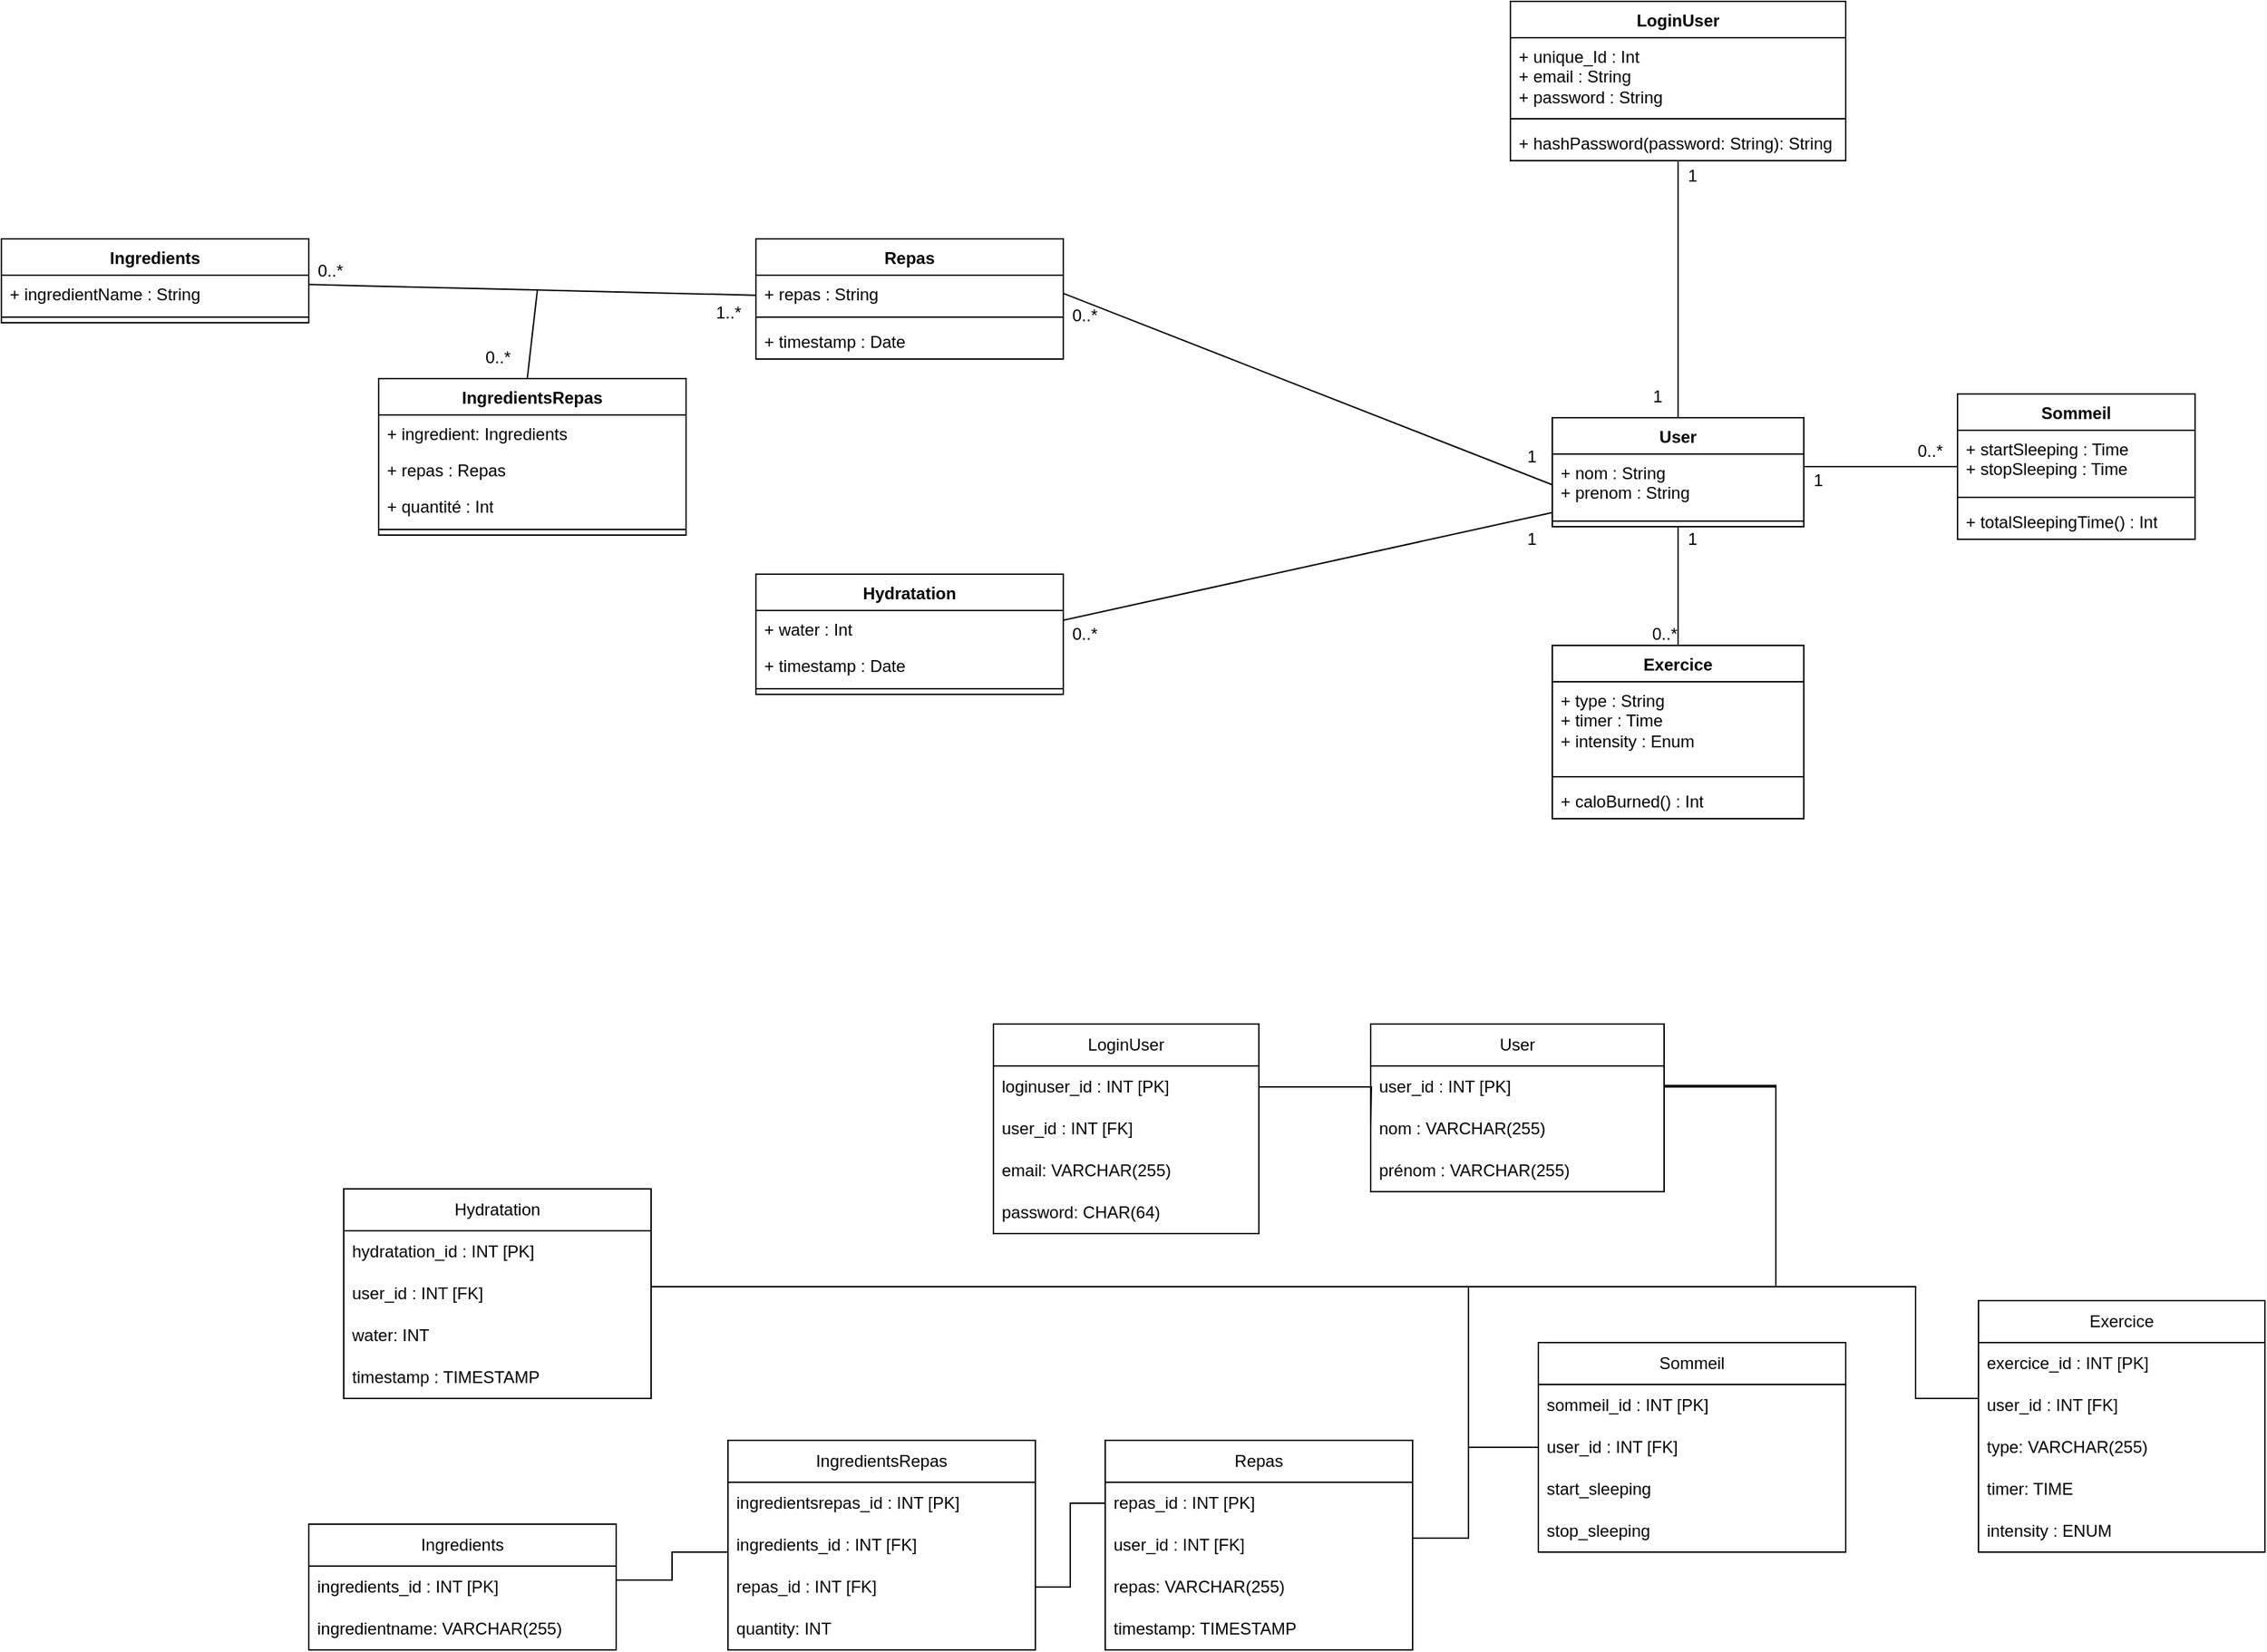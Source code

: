 <mxfile version="24.3.1" type="github">
  <diagram name="Page-1" id="m-NrNaXzWtHRc3pcfnOm">
    <mxGraphModel dx="2590" dy="653" grid="1" gridSize="10" guides="1" tooltips="1" connect="1" arrows="1" fold="1" page="1" pageScale="1" pageWidth="1169" pageHeight="1654" math="0" shadow="0">
      <root>
        <mxCell id="0" />
        <mxCell id="1" parent="0" />
        <mxCell id="p1mtIn3bXi-Ina5bghBo-45" value="Sommeil&lt;div&gt;&lt;br&gt;&lt;/div&gt;" style="swimlane;fontStyle=1;align=center;verticalAlign=top;childLayout=stackLayout;horizontal=1;startSize=26;horizontalStack=0;resizeParent=1;resizeParentMax=0;resizeLast=0;collapsible=1;marginBottom=0;whiteSpace=wrap;html=1;" parent="1" vertex="1">
          <mxGeometry x="580" y="301" width="170" height="104" as="geometry" />
        </mxCell>
        <mxCell id="p1mtIn3bXi-Ina5bghBo-46" value="+ startSleeping : Time&lt;div&gt;+ stopSleeping : Time&lt;/div&gt;" style="text;strokeColor=none;fillColor=none;align=left;verticalAlign=top;spacingLeft=4;spacingRight=4;overflow=hidden;rotatable=0;points=[[0,0.5],[1,0.5]];portConstraint=eastwest;whiteSpace=wrap;html=1;" parent="p1mtIn3bXi-Ina5bghBo-45" vertex="1">
          <mxGeometry y="26" width="170" height="44" as="geometry" />
        </mxCell>
        <mxCell id="p1mtIn3bXi-Ina5bghBo-47" value="" style="line;strokeWidth=1;fillColor=none;align=left;verticalAlign=middle;spacingTop=-1;spacingLeft=3;spacingRight=3;rotatable=0;labelPosition=right;points=[];portConstraint=eastwest;strokeColor=inherit;" parent="p1mtIn3bXi-Ina5bghBo-45" vertex="1">
          <mxGeometry y="70" width="170" height="8" as="geometry" />
        </mxCell>
        <mxCell id="p1mtIn3bXi-Ina5bghBo-48" value="+ totalSleepingTime() : Int" style="text;strokeColor=none;fillColor=none;align=left;verticalAlign=top;spacingLeft=4;spacingRight=4;overflow=hidden;rotatable=0;points=[[0,0.5],[1,0.5]];portConstraint=eastwest;whiteSpace=wrap;html=1;" parent="p1mtIn3bXi-Ina5bghBo-45" vertex="1">
          <mxGeometry y="78" width="170" height="26" as="geometry" />
        </mxCell>
        <mxCell id="p1mtIn3bXi-Ina5bghBo-61" value="&lt;div&gt;Exercice&lt;/div&gt;" style="swimlane;fontStyle=1;align=center;verticalAlign=top;childLayout=stackLayout;horizontal=1;startSize=26;horizontalStack=0;resizeParent=1;resizeParentMax=0;resizeLast=0;collapsible=1;marginBottom=0;whiteSpace=wrap;html=1;" parent="1" vertex="1">
          <mxGeometry x="290" y="481" width="180" height="124" as="geometry" />
        </mxCell>
        <mxCell id="p1mtIn3bXi-Ina5bghBo-62" value="+ type : String&lt;div&gt;+ timer : Time&lt;/div&gt;&lt;div&gt;+ intensity : Enum&lt;/div&gt;&lt;div&gt;&lt;br&gt;&lt;/div&gt;" style="text;strokeColor=none;fillColor=none;align=left;verticalAlign=top;spacingLeft=4;spacingRight=4;overflow=hidden;rotatable=0;points=[[0,0.5],[1,0.5]];portConstraint=eastwest;whiteSpace=wrap;html=1;" parent="p1mtIn3bXi-Ina5bghBo-61" vertex="1">
          <mxGeometry y="26" width="180" height="64" as="geometry" />
        </mxCell>
        <mxCell id="p1mtIn3bXi-Ina5bghBo-63" value="" style="line;strokeWidth=1;fillColor=none;align=left;verticalAlign=middle;spacingTop=-1;spacingLeft=3;spacingRight=3;rotatable=0;labelPosition=right;points=[];portConstraint=eastwest;strokeColor=inherit;" parent="p1mtIn3bXi-Ina5bghBo-61" vertex="1">
          <mxGeometry y="90" width="180" height="8" as="geometry" />
        </mxCell>
        <mxCell id="p1mtIn3bXi-Ina5bghBo-64" value="+ caloBurned() : Int" style="text;strokeColor=none;fillColor=none;align=left;verticalAlign=top;spacingLeft=4;spacingRight=4;overflow=hidden;rotatable=0;points=[[0,0.5],[1,0.5]];portConstraint=eastwest;whiteSpace=wrap;html=1;" parent="p1mtIn3bXi-Ina5bghBo-61" vertex="1">
          <mxGeometry y="98" width="180" height="26" as="geometry" />
        </mxCell>
        <mxCell id="p1mtIn3bXi-Ina5bghBo-75" value="" style="line;strokeWidth=1;fillColor=none;align=left;verticalAlign=middle;spacingTop=-1;spacingLeft=3;spacingRight=3;rotatable=0;labelPosition=right;points=[];portConstraint=eastwest;strokeColor=inherit;" parent="1" vertex="1">
          <mxGeometry x="470" y="349" width="110" height="8" as="geometry" />
        </mxCell>
        <mxCell id="p1mtIn3bXi-Ina5bghBo-82" value="" style="endArrow=none;html=1;rounded=0;entryX=0.5;entryY=0;entryDx=0;entryDy=0;" parent="1" source="p1mtIn3bXi-Ina5bghBo-85" target="p1mtIn3bXi-Ina5bghBo-61" edge="1">
          <mxGeometry relative="1" as="geometry">
            <mxPoint x="380" y="370" as="sourcePoint" />
            <mxPoint x="460" y="430" as="targetPoint" />
          </mxGeometry>
        </mxCell>
        <mxCell id="p1mtIn3bXi-Ina5bghBo-85" value="User&lt;div&gt;&lt;br&gt;&lt;/div&gt;" style="swimlane;fontStyle=1;align=center;verticalAlign=top;childLayout=stackLayout;horizontal=1;startSize=26;horizontalStack=0;resizeParent=1;resizeParentMax=0;resizeLast=0;collapsible=1;marginBottom=0;whiteSpace=wrap;html=1;" parent="1" vertex="1">
          <mxGeometry x="290" y="318" width="180" height="78" as="geometry" />
        </mxCell>
        <mxCell id="p1mtIn3bXi-Ina5bghBo-86" value="+ nom : String&lt;div&gt;+ prenom : String&lt;/div&gt;" style="text;strokeColor=none;fillColor=none;align=left;verticalAlign=top;spacingLeft=4;spacingRight=4;overflow=hidden;rotatable=0;points=[[0,0.5],[1,0.5]];portConstraint=eastwest;whiteSpace=wrap;html=1;" parent="p1mtIn3bXi-Ina5bghBo-85" vertex="1">
          <mxGeometry y="26" width="180" height="44" as="geometry" />
        </mxCell>
        <mxCell id="p1mtIn3bXi-Ina5bghBo-87" value="" style="line;strokeWidth=1;fillColor=none;align=left;verticalAlign=middle;spacingTop=-1;spacingLeft=3;spacingRight=3;rotatable=0;labelPosition=right;points=[];portConstraint=eastwest;strokeColor=inherit;" parent="p1mtIn3bXi-Ina5bghBo-85" vertex="1">
          <mxGeometry y="70" width="180" height="8" as="geometry" />
        </mxCell>
        <mxCell id="p1mtIn3bXi-Ina5bghBo-92" value="1" style="text;html=1;align=center;verticalAlign=middle;resizable=0;points=[];autosize=1;strokeColor=none;fillColor=none;" parent="1" vertex="1">
          <mxGeometry x="350" y="288" width="30" height="30" as="geometry" />
        </mxCell>
        <mxCell id="p1mtIn3bXi-Ina5bghBo-93" value="1" style="text;html=1;align=center;verticalAlign=middle;resizable=0;points=[];autosize=1;strokeColor=none;fillColor=none;" parent="1" vertex="1">
          <mxGeometry x="465" y="348" width="30" height="30" as="geometry" />
        </mxCell>
        <mxCell id="p1mtIn3bXi-Ina5bghBo-94" value="0..*" style="text;html=1;align=center;verticalAlign=middle;resizable=0;points=[];autosize=1;strokeColor=none;fillColor=none;" parent="1" vertex="1">
          <mxGeometry x="540" y="327" width="40" height="30" as="geometry" />
        </mxCell>
        <mxCell id="p1mtIn3bXi-Ina5bghBo-95" value="0..*" style="text;html=1;align=center;verticalAlign=middle;resizable=0;points=[];autosize=1;strokeColor=none;fillColor=none;" parent="1" vertex="1">
          <mxGeometry x="350" y="458" width="40" height="30" as="geometry" />
        </mxCell>
        <mxCell id="p1mtIn3bXi-Ina5bghBo-96" value="1" style="text;html=1;align=center;verticalAlign=middle;resizable=0;points=[];autosize=1;strokeColor=none;fillColor=none;" parent="1" vertex="1">
          <mxGeometry x="375" y="390" width="30" height="30" as="geometry" />
        </mxCell>
        <mxCell id="p1mtIn3bXi-Ina5bghBo-109" value="0..&lt;span style=&quot;background-color: initial;&quot;&gt;*&lt;/span&gt;" style="text;html=1;align=center;verticalAlign=middle;resizable=0;points=[];autosize=1;strokeColor=none;fillColor=none;" parent="1" vertex="1">
          <mxGeometry x="-65" y="230" width="40" height="30" as="geometry" />
        </mxCell>
        <mxCell id="p1mtIn3bXi-Ina5bghBo-112" value="1" style="text;html=1;align=center;verticalAlign=middle;resizable=0;points=[];autosize=1;strokeColor=none;fillColor=none;" parent="1" vertex="1">
          <mxGeometry x="260" y="331" width="30" height="30" as="geometry" />
        </mxCell>
        <mxCell id="p1mtIn3bXi-Ina5bghBo-113" value="LoginUser" style="swimlane;fontStyle=1;align=center;verticalAlign=top;childLayout=stackLayout;horizontal=1;startSize=26;horizontalStack=0;resizeParent=1;resizeParentMax=0;resizeLast=0;collapsible=1;marginBottom=0;whiteSpace=wrap;html=1;" parent="1" vertex="1">
          <mxGeometry x="260" y="20" width="240" height="114" as="geometry" />
        </mxCell>
        <mxCell id="p1mtIn3bXi-Ina5bghBo-114" value="+ unique_Id : Int&lt;div&gt;+ email : String&lt;/div&gt;&lt;div&gt;+ password : String&lt;/div&gt;&lt;div&gt;&lt;br&gt;&lt;/div&gt;" style="text;strokeColor=none;fillColor=none;align=left;verticalAlign=top;spacingLeft=4;spacingRight=4;overflow=hidden;rotatable=0;points=[[0,0.5],[1,0.5]];portConstraint=eastwest;whiteSpace=wrap;html=1;" parent="p1mtIn3bXi-Ina5bghBo-113" vertex="1">
          <mxGeometry y="26" width="240" height="54" as="geometry" />
        </mxCell>
        <mxCell id="p1mtIn3bXi-Ina5bghBo-115" value="" style="line;strokeWidth=1;fillColor=none;align=left;verticalAlign=middle;spacingTop=-1;spacingLeft=3;spacingRight=3;rotatable=0;labelPosition=right;points=[];portConstraint=eastwest;strokeColor=inherit;" parent="p1mtIn3bXi-Ina5bghBo-113" vertex="1">
          <mxGeometry y="80" width="240" height="8" as="geometry" />
        </mxCell>
        <mxCell id="p1mtIn3bXi-Ina5bghBo-116" value="+ hashPassword(password: String): String" style="text;strokeColor=none;fillColor=none;align=left;verticalAlign=top;spacingLeft=4;spacingRight=4;overflow=hidden;rotatable=0;points=[[0,0.5],[1,0.5]];portConstraint=eastwest;whiteSpace=wrap;html=1;" parent="p1mtIn3bXi-Ina5bghBo-113" vertex="1">
          <mxGeometry y="88" width="240" height="26" as="geometry" />
        </mxCell>
        <mxCell id="_v-xPxfQ4oHdY_as4Fkj-1" value="Repas" style="swimlane;fontStyle=1;align=center;verticalAlign=top;childLayout=stackLayout;horizontal=1;startSize=26;horizontalStack=0;resizeParent=1;resizeParentMax=0;resizeLast=0;collapsible=1;marginBottom=0;whiteSpace=wrap;html=1;" parent="1" vertex="1">
          <mxGeometry x="-280" y="190" width="220" height="86" as="geometry" />
        </mxCell>
        <mxCell id="_v-xPxfQ4oHdY_as4Fkj-2" value="+ repas : String" style="text;strokeColor=none;fillColor=none;align=left;verticalAlign=top;spacingLeft=4;spacingRight=4;overflow=hidden;rotatable=0;points=[[0,0.5],[1,0.5]];portConstraint=eastwest;whiteSpace=wrap;html=1;" parent="_v-xPxfQ4oHdY_as4Fkj-1" vertex="1">
          <mxGeometry y="26" width="220" height="26" as="geometry" />
        </mxCell>
        <mxCell id="_v-xPxfQ4oHdY_as4Fkj-3" value="" style="line;strokeWidth=1;fillColor=none;align=left;verticalAlign=middle;spacingTop=-1;spacingLeft=3;spacingRight=3;rotatable=0;labelPosition=right;points=[];portConstraint=eastwest;strokeColor=inherit;" parent="_v-xPxfQ4oHdY_as4Fkj-1" vertex="1">
          <mxGeometry y="52" width="220" height="8" as="geometry" />
        </mxCell>
        <mxCell id="VEmsgolYJwhpEAyTpgtb-3" value="+ timestamp : Date" style="text;strokeColor=none;fillColor=none;align=left;verticalAlign=top;spacingLeft=4;spacingRight=4;overflow=hidden;rotatable=0;points=[[0,0.5],[1,0.5]];portConstraint=eastwest;whiteSpace=wrap;html=1;" parent="_v-xPxfQ4oHdY_as4Fkj-1" vertex="1">
          <mxGeometry y="60" width="220" height="26" as="geometry" />
        </mxCell>
        <mxCell id="_v-xPxfQ4oHdY_as4Fkj-5" value="Hydratation" style="swimlane;fontStyle=1;align=center;verticalAlign=top;childLayout=stackLayout;horizontal=1;startSize=26;horizontalStack=0;resizeParent=1;resizeParentMax=0;resizeLast=0;collapsible=1;marginBottom=0;whiteSpace=wrap;html=1;" parent="1" vertex="1">
          <mxGeometry x="-280" y="430" width="220" height="86" as="geometry" />
        </mxCell>
        <mxCell id="_v-xPxfQ4oHdY_as4Fkj-6" value="+ water : Int" style="text;strokeColor=none;fillColor=none;align=left;verticalAlign=top;spacingLeft=4;spacingRight=4;overflow=hidden;rotatable=0;points=[[0,0.5],[1,0.5]];portConstraint=eastwest;whiteSpace=wrap;html=1;" parent="_v-xPxfQ4oHdY_as4Fkj-5" vertex="1">
          <mxGeometry y="26" width="220" height="26" as="geometry" />
        </mxCell>
        <mxCell id="VEmsgolYJwhpEAyTpgtb-2" value="+ timestamp : Date" style="text;strokeColor=none;fillColor=none;align=left;verticalAlign=top;spacingLeft=4;spacingRight=4;overflow=hidden;rotatable=0;points=[[0,0.5],[1,0.5]];portConstraint=eastwest;whiteSpace=wrap;html=1;" parent="_v-xPxfQ4oHdY_as4Fkj-5" vertex="1">
          <mxGeometry y="52" width="220" height="26" as="geometry" />
        </mxCell>
        <mxCell id="_v-xPxfQ4oHdY_as4Fkj-7" value="" style="line;strokeWidth=1;fillColor=none;align=left;verticalAlign=middle;spacingTop=-1;spacingLeft=3;spacingRight=3;rotatable=0;labelPosition=right;points=[];portConstraint=eastwest;strokeColor=inherit;" parent="_v-xPxfQ4oHdY_as4Fkj-5" vertex="1">
          <mxGeometry y="78" width="220" height="8" as="geometry" />
        </mxCell>
        <mxCell id="_v-xPxfQ4oHdY_as4Fkj-9" value="" style="endArrow=none;html=1;rounded=0;exitX=1;exitY=0.269;exitDx=0;exitDy=0;exitPerimeter=0;" parent="1" source="_v-xPxfQ4oHdY_as4Fkj-6" target="p1mtIn3bXi-Ina5bghBo-86" edge="1">
          <mxGeometry width="50" height="50" relative="1" as="geometry">
            <mxPoint x="10" y="458" as="sourcePoint" />
            <mxPoint x="100" y="370" as="targetPoint" />
          </mxGeometry>
        </mxCell>
        <mxCell id="_v-xPxfQ4oHdY_as4Fkj-10" value="" style="endArrow=none;html=1;rounded=0;exitX=1;exitY=0.5;exitDx=0;exitDy=0;entryX=0;entryY=0.5;entryDx=0;entryDy=0;" parent="1" source="_v-xPxfQ4oHdY_as4Fkj-2" target="p1mtIn3bXi-Ina5bghBo-86" edge="1">
          <mxGeometry width="50" height="50" relative="1" as="geometry">
            <mxPoint x="20" y="276" as="sourcePoint" />
            <mxPoint x="100" y="336.0" as="targetPoint" />
          </mxGeometry>
        </mxCell>
        <mxCell id="agfIcuZRnffb4tcNx26q-5" value="LoginUser" style="swimlane;fontStyle=0;childLayout=stackLayout;horizontal=1;startSize=30;horizontalStack=0;resizeParent=1;resizeParentMax=0;resizeLast=0;collapsible=1;marginBottom=0;whiteSpace=wrap;html=1;" parent="1" vertex="1">
          <mxGeometry x="-110" y="752" width="190" height="150" as="geometry" />
        </mxCell>
        <mxCell id="agfIcuZRnffb4tcNx26q-6" value="loginuser_id : INT [PK]" style="text;strokeColor=none;fillColor=none;align=left;verticalAlign=middle;spacingLeft=4;spacingRight=4;overflow=hidden;points=[[0,0.5],[1,0.5]];portConstraint=eastwest;rotatable=0;whiteSpace=wrap;html=1;" parent="agfIcuZRnffb4tcNx26q-5" vertex="1">
          <mxGeometry y="30" width="190" height="30" as="geometry" />
        </mxCell>
        <mxCell id="hdJEEffZnJMOU_6n5_h4-45" value="user_id : INT [FK]" style="text;strokeColor=none;fillColor=none;align=left;verticalAlign=middle;spacingLeft=4;spacingRight=4;overflow=hidden;points=[[0,0.5],[1,0.5]];portConstraint=eastwest;rotatable=0;whiteSpace=wrap;html=1;" parent="agfIcuZRnffb4tcNx26q-5" vertex="1">
          <mxGeometry y="60" width="190" height="30" as="geometry" />
        </mxCell>
        <mxCell id="agfIcuZRnffb4tcNx26q-7" value="email:&amp;nbsp;VARCHAR(255)" style="text;strokeColor=none;fillColor=none;align=left;verticalAlign=middle;spacingLeft=4;spacingRight=4;overflow=hidden;points=[[0,0.5],[1,0.5]];portConstraint=eastwest;rotatable=0;whiteSpace=wrap;html=1;" parent="agfIcuZRnffb4tcNx26q-5" vertex="1">
          <mxGeometry y="90" width="190" height="30" as="geometry" />
        </mxCell>
        <mxCell id="agfIcuZRnffb4tcNx26q-8" value="password: CHAR(64)" style="text;strokeColor=none;fillColor=none;align=left;verticalAlign=middle;spacingLeft=4;spacingRight=4;overflow=hidden;points=[[0,0.5],[1,0.5]];portConstraint=eastwest;rotatable=0;whiteSpace=wrap;html=1;" parent="agfIcuZRnffb4tcNx26q-5" vertex="1">
          <mxGeometry y="120" width="190" height="30" as="geometry" />
        </mxCell>
        <mxCell id="agfIcuZRnffb4tcNx26q-9" value="User" style="swimlane;fontStyle=0;childLayout=stackLayout;horizontal=1;startSize=30;horizontalStack=0;resizeParent=1;resizeParentMax=0;resizeLast=0;collapsible=1;marginBottom=0;whiteSpace=wrap;html=1;" parent="1" vertex="1">
          <mxGeometry x="160" y="752" width="210" height="120" as="geometry" />
        </mxCell>
        <mxCell id="agfIcuZRnffb4tcNx26q-10" value="user_id : INT [PK]" style="text;strokeColor=none;fillColor=none;align=left;verticalAlign=middle;spacingLeft=4;spacingRight=4;overflow=hidden;points=[[0,0.5],[1,0.5]];portConstraint=eastwest;rotatable=0;whiteSpace=wrap;html=1;" parent="agfIcuZRnffb4tcNx26q-9" vertex="1">
          <mxGeometry y="30" width="210" height="30" as="geometry" />
        </mxCell>
        <mxCell id="agfIcuZRnffb4tcNx26q-11" value="nom :&amp;nbsp;VARCHAR(255)" style="text;strokeColor=none;fillColor=none;align=left;verticalAlign=middle;spacingLeft=4;spacingRight=4;overflow=hidden;points=[[0,0.5],[1,0.5]];portConstraint=eastwest;rotatable=0;whiteSpace=wrap;html=1;" parent="agfIcuZRnffb4tcNx26q-9" vertex="1">
          <mxGeometry y="60" width="210" height="30" as="geometry" />
        </mxCell>
        <mxCell id="agfIcuZRnffb4tcNx26q-12" value="prénom :&amp;nbsp;VARCHAR(255)" style="text;strokeColor=none;fillColor=none;align=left;verticalAlign=middle;spacingLeft=4;spacingRight=4;overflow=hidden;points=[[0,0.5],[1,0.5]];portConstraint=eastwest;rotatable=0;whiteSpace=wrap;html=1;" parent="agfIcuZRnffb4tcNx26q-9" vertex="1">
          <mxGeometry y="90" width="210" height="30" as="geometry" />
        </mxCell>
        <mxCell id="hdJEEffZnJMOU_6n5_h4-5" value="Ingredients" style="swimlane;fontStyle=0;childLayout=stackLayout;horizontal=1;startSize=30;horizontalStack=0;resizeParent=1;resizeParentMax=0;resizeLast=0;collapsible=1;marginBottom=0;whiteSpace=wrap;html=1;" parent="1" vertex="1">
          <mxGeometry x="-600" y="1110" width="220" height="90" as="geometry" />
        </mxCell>
        <mxCell id="hdJEEffZnJMOU_6n5_h4-6" value="ingredients_id : INT [PK]" style="text;strokeColor=none;fillColor=none;align=left;verticalAlign=middle;spacingLeft=4;spacingRight=4;overflow=hidden;points=[[0,0.5],[1,0.5]];portConstraint=eastwest;rotatable=0;whiteSpace=wrap;html=1;" parent="hdJEEffZnJMOU_6n5_h4-5" vertex="1">
          <mxGeometry y="30" width="220" height="30" as="geometry" />
        </mxCell>
        <mxCell id="rCR-47FD034Qi6otlBER-2" value="ingredientname: VARCHAR(255)" style="text;strokeColor=none;fillColor=none;align=left;verticalAlign=middle;spacingLeft=4;spacingRight=4;overflow=hidden;points=[[0,0.5],[1,0.5]];portConstraint=eastwest;rotatable=0;whiteSpace=wrap;html=1;" vertex="1" parent="hdJEEffZnJMOU_6n5_h4-5">
          <mxGeometry y="60" width="220" height="30" as="geometry" />
        </mxCell>
        <mxCell id="hdJEEffZnJMOU_6n5_h4-9" value="Sommeil" style="swimlane;fontStyle=0;childLayout=stackLayout;horizontal=1;startSize=30;horizontalStack=0;resizeParent=1;resizeParentMax=0;resizeLast=0;collapsible=1;marginBottom=0;whiteSpace=wrap;html=1;" parent="1" vertex="1">
          <mxGeometry x="280" y="980" width="220" height="150" as="geometry" />
        </mxCell>
        <mxCell id="hdJEEffZnJMOU_6n5_h4-10" value="sommeil_id : INT [PK]" style="text;strokeColor=none;fillColor=none;align=left;verticalAlign=middle;spacingLeft=4;spacingRight=4;overflow=hidden;points=[[0,0.5],[1,0.5]];portConstraint=eastwest;rotatable=0;whiteSpace=wrap;html=1;" parent="hdJEEffZnJMOU_6n5_h4-9" vertex="1">
          <mxGeometry y="30" width="220" height="30" as="geometry" />
        </mxCell>
        <mxCell id="hdJEEffZnJMOU_6n5_h4-37" value="user_id : INT [FK]" style="text;strokeColor=none;fillColor=none;align=left;verticalAlign=middle;spacingLeft=4;spacingRight=4;overflow=hidden;points=[[0,0.5],[1,0.5]];portConstraint=eastwest;rotatable=0;whiteSpace=wrap;html=1;" parent="hdJEEffZnJMOU_6n5_h4-9" vertex="1">
          <mxGeometry y="60" width="220" height="30" as="geometry" />
        </mxCell>
        <mxCell id="hdJEEffZnJMOU_6n5_h4-11" value="start_sleeping" style="text;strokeColor=none;fillColor=none;align=left;verticalAlign=middle;spacingLeft=4;spacingRight=4;overflow=hidden;points=[[0,0.5],[1,0.5]];portConstraint=eastwest;rotatable=0;whiteSpace=wrap;html=1;" parent="hdJEEffZnJMOU_6n5_h4-9" vertex="1">
          <mxGeometry y="90" width="220" height="30" as="geometry" />
        </mxCell>
        <mxCell id="hdJEEffZnJMOU_6n5_h4-27" value="stop_sleeping" style="text;strokeColor=none;fillColor=none;align=left;verticalAlign=middle;spacingLeft=4;spacingRight=4;overflow=hidden;points=[[0,0.5],[1,0.5]];portConstraint=eastwest;rotatable=0;whiteSpace=wrap;html=1;" parent="hdJEEffZnJMOU_6n5_h4-9" vertex="1">
          <mxGeometry y="120" width="220" height="30" as="geometry" />
        </mxCell>
        <mxCell id="hdJEEffZnJMOU_6n5_h4-13" value="Hydratation" style="swimlane;fontStyle=0;childLayout=stackLayout;horizontal=1;startSize=30;horizontalStack=0;resizeParent=1;resizeParentMax=0;resizeLast=0;collapsible=1;marginBottom=0;whiteSpace=wrap;html=1;" parent="1" vertex="1">
          <mxGeometry x="-575" y="870" width="220" height="150" as="geometry" />
        </mxCell>
        <mxCell id="hdJEEffZnJMOU_6n5_h4-14" value="hydratation_id : INT [PK]" style="text;strokeColor=none;fillColor=none;align=left;verticalAlign=middle;spacingLeft=4;spacingRight=4;overflow=hidden;points=[[0,0.5],[1,0.5]];portConstraint=eastwest;rotatable=0;whiteSpace=wrap;html=1;" parent="hdJEEffZnJMOU_6n5_h4-13" vertex="1">
          <mxGeometry y="30" width="220" height="30" as="geometry" />
        </mxCell>
        <mxCell id="hdJEEffZnJMOU_6n5_h4-35" value="user_id : INT [FK]" style="text;strokeColor=none;fillColor=none;align=left;verticalAlign=middle;spacingLeft=4;spacingRight=4;overflow=hidden;points=[[0,0.5],[1,0.5]];portConstraint=eastwest;rotatable=0;whiteSpace=wrap;html=1;" parent="hdJEEffZnJMOU_6n5_h4-13" vertex="1">
          <mxGeometry y="60" width="220" height="30" as="geometry" />
        </mxCell>
        <mxCell id="rCR-47FD034Qi6otlBER-1" value="water: INT" style="text;strokeColor=none;fillColor=none;align=left;verticalAlign=middle;spacingLeft=4;spacingRight=4;overflow=hidden;points=[[0,0.5],[1,0.5]];portConstraint=eastwest;rotatable=0;whiteSpace=wrap;html=1;" vertex="1" parent="hdJEEffZnJMOU_6n5_h4-13">
          <mxGeometry y="90" width="220" height="30" as="geometry" />
        </mxCell>
        <mxCell id="hdJEEffZnJMOU_6n5_h4-15" value="timestamp : TIMESTAMP" style="text;strokeColor=none;fillColor=none;align=left;verticalAlign=middle;spacingLeft=4;spacingRight=4;overflow=hidden;points=[[0,0.5],[1,0.5]];portConstraint=eastwest;rotatable=0;whiteSpace=wrap;html=1;" parent="hdJEEffZnJMOU_6n5_h4-13" vertex="1">
          <mxGeometry y="120" width="220" height="30" as="geometry" />
        </mxCell>
        <mxCell id="hdJEEffZnJMOU_6n5_h4-22" value="Exercice" style="swimlane;fontStyle=0;childLayout=stackLayout;horizontal=1;startSize=30;horizontalStack=0;resizeParent=1;resizeParentMax=0;resizeLast=0;collapsible=1;marginBottom=0;whiteSpace=wrap;html=1;" parent="1" vertex="1">
          <mxGeometry x="595" y="950" width="205" height="180" as="geometry" />
        </mxCell>
        <mxCell id="hdJEEffZnJMOU_6n5_h4-23" value="exercice_id : INT [PK]" style="text;strokeColor=none;fillColor=none;align=left;verticalAlign=middle;spacingLeft=4;spacingRight=4;overflow=hidden;points=[[0,0.5],[1,0.5]];portConstraint=eastwest;rotatable=0;whiteSpace=wrap;html=1;" parent="hdJEEffZnJMOU_6n5_h4-22" vertex="1">
          <mxGeometry y="30" width="205" height="30" as="geometry" />
        </mxCell>
        <mxCell id="hdJEEffZnJMOU_6n5_h4-38" value="user_id : INT [FK]" style="text;strokeColor=none;fillColor=none;align=left;verticalAlign=middle;spacingLeft=4;spacingRight=4;overflow=hidden;points=[[0,0.5],[1,0.5]];portConstraint=eastwest;rotatable=0;whiteSpace=wrap;html=1;" parent="hdJEEffZnJMOU_6n5_h4-22" vertex="1">
          <mxGeometry y="60" width="205" height="30" as="geometry" />
        </mxCell>
        <mxCell id="hdJEEffZnJMOU_6n5_h4-24" value="type:&amp;nbsp;VARCHAR(255)" style="text;strokeColor=none;fillColor=none;align=left;verticalAlign=middle;spacingLeft=4;spacingRight=4;overflow=hidden;points=[[0,0.5],[1,0.5]];portConstraint=eastwest;rotatable=0;whiteSpace=wrap;html=1;" parent="hdJEEffZnJMOU_6n5_h4-22" vertex="1">
          <mxGeometry y="90" width="205" height="30" as="geometry" />
        </mxCell>
        <mxCell id="hdJEEffZnJMOU_6n5_h4-25" value="timer: TIME" style="text;strokeColor=none;fillColor=none;align=left;verticalAlign=middle;spacingLeft=4;spacingRight=4;overflow=hidden;points=[[0,0.5],[1,0.5]];portConstraint=eastwest;rotatable=0;whiteSpace=wrap;html=1;" parent="hdJEEffZnJMOU_6n5_h4-22" vertex="1">
          <mxGeometry y="120" width="205" height="30" as="geometry" />
        </mxCell>
        <mxCell id="hdJEEffZnJMOU_6n5_h4-49" value="intensity : ENUM" style="text;strokeColor=none;fillColor=none;align=left;verticalAlign=middle;spacingLeft=4;spacingRight=4;overflow=hidden;points=[[0,0.5],[1,0.5]];portConstraint=eastwest;rotatable=0;whiteSpace=wrap;html=1;" parent="hdJEEffZnJMOU_6n5_h4-22" vertex="1">
          <mxGeometry y="150" width="205" height="30" as="geometry" />
        </mxCell>
        <mxCell id="VEmsgolYJwhpEAyTpgtb-4" value="Ingredients" style="swimlane;fontStyle=1;align=center;verticalAlign=top;childLayout=stackLayout;horizontal=1;startSize=26;horizontalStack=0;resizeParent=1;resizeParentMax=0;resizeLast=0;collapsible=1;marginBottom=0;whiteSpace=wrap;html=1;" parent="1" vertex="1">
          <mxGeometry x="-820" y="190" width="220" height="60" as="geometry" />
        </mxCell>
        <mxCell id="VEmsgolYJwhpEAyTpgtb-5" value="+ ingredientName : String" style="text;strokeColor=none;fillColor=none;align=left;verticalAlign=top;spacingLeft=4;spacingRight=4;overflow=hidden;rotatable=0;points=[[0,0.5],[1,0.5]];portConstraint=eastwest;whiteSpace=wrap;html=1;" parent="VEmsgolYJwhpEAyTpgtb-4" vertex="1">
          <mxGeometry y="26" width="220" height="26" as="geometry" />
        </mxCell>
        <mxCell id="VEmsgolYJwhpEAyTpgtb-6" value="" style="line;strokeWidth=1;fillColor=none;align=left;verticalAlign=middle;spacingTop=-1;spacingLeft=3;spacingRight=3;rotatable=0;labelPosition=right;points=[];portConstraint=eastwest;strokeColor=inherit;" parent="VEmsgolYJwhpEAyTpgtb-4" vertex="1">
          <mxGeometry y="52" width="220" height="8" as="geometry" />
        </mxCell>
        <mxCell id="VEmsgolYJwhpEAyTpgtb-8" value="IngredientsRepas" style="swimlane;fontStyle=1;align=center;verticalAlign=top;childLayout=stackLayout;horizontal=1;startSize=26;horizontalStack=0;resizeParent=1;resizeParentMax=0;resizeLast=0;collapsible=1;marginBottom=0;whiteSpace=wrap;html=1;" parent="1" vertex="1">
          <mxGeometry x="-550" y="290" width="220" height="112" as="geometry" />
        </mxCell>
        <mxCell id="VEmsgolYJwhpEAyTpgtb-9" value="+ ingredient: Ingredients" style="text;strokeColor=none;fillColor=none;align=left;verticalAlign=top;spacingLeft=4;spacingRight=4;overflow=hidden;rotatable=0;points=[[0,0.5],[1,0.5]];portConstraint=eastwest;whiteSpace=wrap;html=1;" parent="VEmsgolYJwhpEAyTpgtb-8" vertex="1">
          <mxGeometry y="26" width="220" height="26" as="geometry" />
        </mxCell>
        <mxCell id="VEmsgolYJwhpEAyTpgtb-15" value="+ repas : Repas" style="text;strokeColor=none;fillColor=none;align=left;verticalAlign=top;spacingLeft=4;spacingRight=4;overflow=hidden;rotatable=0;points=[[0,0.5],[1,0.5]];portConstraint=eastwest;whiteSpace=wrap;html=1;" parent="VEmsgolYJwhpEAyTpgtb-8" vertex="1">
          <mxGeometry y="52" width="220" height="26" as="geometry" />
        </mxCell>
        <mxCell id="VEmsgolYJwhpEAyTpgtb-16" value="+ quantité : Int" style="text;strokeColor=none;fillColor=none;align=left;verticalAlign=top;spacingLeft=4;spacingRight=4;overflow=hidden;rotatable=0;points=[[0,0.5],[1,0.5]];portConstraint=eastwest;whiteSpace=wrap;html=1;" parent="VEmsgolYJwhpEAyTpgtb-8" vertex="1">
          <mxGeometry y="78" width="220" height="26" as="geometry" />
        </mxCell>
        <mxCell id="VEmsgolYJwhpEAyTpgtb-10" value="" style="line;strokeWidth=1;fillColor=none;align=left;verticalAlign=middle;spacingTop=-1;spacingLeft=3;spacingRight=3;rotatable=0;labelPosition=right;points=[];portConstraint=eastwest;strokeColor=inherit;" parent="VEmsgolYJwhpEAyTpgtb-8" vertex="1">
          <mxGeometry y="104" width="220" height="8" as="geometry" />
        </mxCell>
        <mxCell id="VEmsgolYJwhpEAyTpgtb-13" value="" style="endArrow=none;html=1;rounded=0;" parent="1" source="VEmsgolYJwhpEAyTpgtb-4" target="_v-xPxfQ4oHdY_as4Fkj-1" edge="1">
          <mxGeometry width="50" height="50" relative="1" as="geometry">
            <mxPoint x="-465" y="250" as="sourcePoint" />
            <mxPoint x="-415" y="200" as="targetPoint" />
          </mxGeometry>
        </mxCell>
        <mxCell id="VEmsgolYJwhpEAyTpgtb-14" value="" style="endArrow=none;html=1;rounded=0;exitX=0.467;exitY=0.033;exitDx=0;exitDy=0;exitPerimeter=0;" parent="1" edge="1">
          <mxGeometry width="50" height="50" relative="1" as="geometry">
            <mxPoint x="-443.63" y="289.996" as="sourcePoint" />
            <mxPoint x="-436.37" y="226.3" as="targetPoint" />
          </mxGeometry>
        </mxCell>
        <mxCell id="VEmsgolYJwhpEAyTpgtb-17" value="" style="endArrow=none;html=1;rounded=0;" parent="1" source="p1mtIn3bXi-Ina5bghBo-113" target="p1mtIn3bXi-Ina5bghBo-85" edge="1">
          <mxGeometry width="50" height="50" relative="1" as="geometry">
            <mxPoint x="220" y="134" as="sourcePoint" />
            <mxPoint x="270" y="84" as="targetPoint" />
          </mxGeometry>
        </mxCell>
        <mxCell id="VEmsgolYJwhpEAyTpgtb-18" value="1" style="text;html=1;align=center;verticalAlign=middle;resizable=0;points=[];autosize=1;strokeColor=none;fillColor=none;" parent="1" vertex="1">
          <mxGeometry x="375" y="130" width="30" height="30" as="geometry" />
        </mxCell>
        <mxCell id="VEmsgolYJwhpEAyTpgtb-21" value="0..&lt;span style=&quot;background-color: initial;&quot;&gt;*&lt;/span&gt;" style="text;html=1;align=center;verticalAlign=middle;resizable=0;points=[];autosize=1;strokeColor=none;fillColor=none;" parent="1" vertex="1">
          <mxGeometry x="-65" y="458" width="40" height="30" as="geometry" />
        </mxCell>
        <mxCell id="VEmsgolYJwhpEAyTpgtb-22" value="1" style="text;html=1;align=center;verticalAlign=middle;resizable=0;points=[];autosize=1;strokeColor=none;fillColor=none;" parent="1" vertex="1">
          <mxGeometry x="260" y="390" width="30" height="30" as="geometry" />
        </mxCell>
        <mxCell id="VEmsgolYJwhpEAyTpgtb-30" value="" style="endArrow=none;html=1;rounded=0;edgeStyle=orthogonalEdgeStyle;entryX=0;entryY=0.5;entryDx=0;entryDy=0;" parent="1" source="agfIcuZRnffb4tcNx26q-10" target="hdJEEffZnJMOU_6n5_h4-38" edge="1">
          <mxGeometry relative="1" as="geometry">
            <mxPoint x="450" y="770" as="sourcePoint" />
            <mxPoint x="545" y="1024.58" as="targetPoint" />
            <Array as="points">
              <mxPoint x="450" y="796" />
              <mxPoint x="450" y="940" />
              <mxPoint x="550" y="940" />
              <mxPoint x="550" y="1020" />
              <mxPoint x="595" y="1020" />
            </Array>
          </mxGeometry>
        </mxCell>
        <mxCell id="VEmsgolYJwhpEAyTpgtb-31" value="" style="endArrow=none;html=1;rounded=0;edgeStyle=orthogonalEdgeStyle;entryX=0;entryY=0.5;entryDx=0;entryDy=0;" parent="1" source="agfIcuZRnffb4tcNx26q-10" target="hdJEEffZnJMOU_6n5_h4-37" edge="1">
          <mxGeometry relative="1" as="geometry">
            <mxPoint x="510" y="770" as="sourcePoint" />
            <mxPoint x="280" y="1052" as="targetPoint" />
            <Array as="points">
              <mxPoint x="450" y="797" />
              <mxPoint x="450" y="940" />
              <mxPoint x="230" y="940" />
              <mxPoint x="230" y="1055" />
            </Array>
          </mxGeometry>
        </mxCell>
        <mxCell id="VEmsgolYJwhpEAyTpgtb-32" value="" style="endArrow=none;html=1;rounded=0;edgeStyle=orthogonalEdgeStyle;" parent="1" source="agfIcuZRnffb4tcNx26q-10" target="VEmsgolYJwhpEAyTpgtb-40" edge="1">
          <mxGeometry relative="1" as="geometry">
            <mxPoint x="460" y="760" as="sourcePoint" />
            <mxPoint x="180" y="1054.966" as="targetPoint" />
            <Array as="points">
              <mxPoint x="450" y="797" />
              <mxPoint x="450" y="940" />
              <mxPoint x="230" y="940" />
              <mxPoint x="230" y="1120" />
            </Array>
          </mxGeometry>
        </mxCell>
        <mxCell id="VEmsgolYJwhpEAyTpgtb-33" value="" style="endArrow=none;html=1;rounded=0;exitX=1;exitY=0.5;exitDx=0;exitDy=0;edgeStyle=orthogonalEdgeStyle;" parent="1" source="hdJEEffZnJMOU_6n5_h4-35" target="agfIcuZRnffb4tcNx26q-10" edge="1">
          <mxGeometry relative="1" as="geometry">
            <mxPoint x="-50" y="940" as="sourcePoint" />
            <mxPoint x="520" y="770" as="targetPoint" />
            <Array as="points">
              <mxPoint x="-355" y="940" />
              <mxPoint x="450" y="940" />
              <mxPoint x="450" y="797" />
            </Array>
          </mxGeometry>
        </mxCell>
        <mxCell id="VEmsgolYJwhpEAyTpgtb-34" value="" style="endArrow=none;html=1;rounded=0;edgeStyle=orthogonalEdgeStyle;" parent="1" source="agfIcuZRnffb4tcNx26q-6" edge="1">
          <mxGeometry relative="1" as="geometry">
            <mxPoint x="110" y="870" as="sourcePoint" />
            <mxPoint x="160" y="827" as="targetPoint" />
          </mxGeometry>
        </mxCell>
        <mxCell id="VEmsgolYJwhpEAyTpgtb-35" value="0..*" style="text;html=1;align=center;verticalAlign=middle;resizable=0;points=[];autosize=1;strokeColor=none;fillColor=none;" parent="1" vertex="1">
          <mxGeometry x="-605" y="198" width="40" height="30" as="geometry" />
        </mxCell>
        <mxCell id="VEmsgolYJwhpEAyTpgtb-36" value="1..*" style="text;html=1;align=center;verticalAlign=middle;resizable=0;points=[];autosize=1;strokeColor=none;fillColor=none;" parent="1" vertex="1">
          <mxGeometry x="-320" y="228" width="40" height="30" as="geometry" />
        </mxCell>
        <mxCell id="VEmsgolYJwhpEAyTpgtb-37" value="0..*" style="text;html=1;align=center;verticalAlign=middle;resizable=0;points=[];autosize=1;strokeColor=none;fillColor=none;" parent="1" vertex="1">
          <mxGeometry x="-485" y="260" width="40" height="30" as="geometry" />
        </mxCell>
        <mxCell id="VEmsgolYJwhpEAyTpgtb-38" value="Repas" style="swimlane;fontStyle=0;childLayout=stackLayout;horizontal=1;startSize=30;horizontalStack=0;resizeParent=1;resizeParentMax=0;resizeLast=0;collapsible=1;marginBottom=0;whiteSpace=wrap;html=1;" parent="1" vertex="1">
          <mxGeometry x="-30" y="1050" width="220" height="150" as="geometry" />
        </mxCell>
        <mxCell id="VEmsgolYJwhpEAyTpgtb-39" value="repas_id : INT [PK]" style="text;strokeColor=none;fillColor=none;align=left;verticalAlign=middle;spacingLeft=4;spacingRight=4;overflow=hidden;points=[[0,0.5],[1,0.5]];portConstraint=eastwest;rotatable=0;whiteSpace=wrap;html=1;" parent="VEmsgolYJwhpEAyTpgtb-38" vertex="1">
          <mxGeometry y="30" width="220" height="30" as="geometry" />
        </mxCell>
        <mxCell id="VEmsgolYJwhpEAyTpgtb-40" value="user_id : INT [FK]" style="text;strokeColor=none;fillColor=none;align=left;verticalAlign=middle;spacingLeft=4;spacingRight=4;overflow=hidden;points=[[0,0.5],[1,0.5]];portConstraint=eastwest;rotatable=0;whiteSpace=wrap;html=1;" parent="VEmsgolYJwhpEAyTpgtb-38" vertex="1">
          <mxGeometry y="60" width="220" height="30" as="geometry" />
        </mxCell>
        <mxCell id="VEmsgolYJwhpEAyTpgtb-41" value="repas: VARCHAR(255)" style="text;strokeColor=none;fillColor=none;align=left;verticalAlign=middle;spacingLeft=4;spacingRight=4;overflow=hidden;points=[[0,0.5],[1,0.5]];portConstraint=eastwest;rotatable=0;whiteSpace=wrap;html=1;" parent="VEmsgolYJwhpEAyTpgtb-38" vertex="1">
          <mxGeometry y="90" width="220" height="30" as="geometry" />
        </mxCell>
        <mxCell id="hdJEEffZnJMOU_6n5_h4-7" value="timestamp: TIMESTAMP" style="text;strokeColor=none;fillColor=none;align=left;verticalAlign=middle;spacingLeft=4;spacingRight=4;overflow=hidden;points=[[0,0.5],[1,0.5]];portConstraint=eastwest;rotatable=0;whiteSpace=wrap;html=1;" parent="VEmsgolYJwhpEAyTpgtb-38" vertex="1">
          <mxGeometry y="120" width="220" height="30" as="geometry" />
        </mxCell>
        <mxCell id="VEmsgolYJwhpEAyTpgtb-42" value="IngredientsRepas" style="swimlane;fontStyle=0;childLayout=stackLayout;horizontal=1;startSize=30;horizontalStack=0;resizeParent=1;resizeParentMax=0;resizeLast=0;collapsible=1;marginBottom=0;whiteSpace=wrap;html=1;" parent="1" vertex="1">
          <mxGeometry x="-300" y="1050" width="220" height="150" as="geometry" />
        </mxCell>
        <mxCell id="VEmsgolYJwhpEAyTpgtb-43" value="ingredientsrepas_id : INT [PK]" style="text;strokeColor=none;fillColor=none;align=left;verticalAlign=middle;spacingLeft=4;spacingRight=4;overflow=hidden;points=[[0,0.5],[1,0.5]];portConstraint=eastwest;rotatable=0;whiteSpace=wrap;html=1;" parent="VEmsgolYJwhpEAyTpgtb-42" vertex="1">
          <mxGeometry y="30" width="220" height="30" as="geometry" />
        </mxCell>
        <mxCell id="VEmsgolYJwhpEAyTpgtb-46" value="ingredients_id : INT [FK]" style="text;strokeColor=none;fillColor=none;align=left;verticalAlign=middle;spacingLeft=4;spacingRight=4;overflow=hidden;points=[[0,0.5],[1,0.5]];portConstraint=eastwest;rotatable=0;whiteSpace=wrap;html=1;" parent="VEmsgolYJwhpEAyTpgtb-42" vertex="1">
          <mxGeometry y="60" width="220" height="30" as="geometry" />
        </mxCell>
        <mxCell id="VEmsgolYJwhpEAyTpgtb-44" value="repas_id : INT [FK]" style="text;strokeColor=none;fillColor=none;align=left;verticalAlign=middle;spacingLeft=4;spacingRight=4;overflow=hidden;points=[[0,0.5],[1,0.5]];portConstraint=eastwest;rotatable=0;whiteSpace=wrap;html=1;" parent="VEmsgolYJwhpEAyTpgtb-42" vertex="1">
          <mxGeometry y="90" width="220" height="30" as="geometry" />
        </mxCell>
        <mxCell id="J7QhkypZ2G76Sw6WismB-2" value="q&lt;span style=&quot;background-color: initial;&quot;&gt;uantity: INT&lt;/span&gt;" style="text;strokeColor=none;fillColor=none;align=left;verticalAlign=middle;spacingLeft=4;spacingRight=4;overflow=hidden;points=[[0,0.5],[1,0.5]];portConstraint=eastwest;rotatable=0;whiteSpace=wrap;html=1;" parent="VEmsgolYJwhpEAyTpgtb-42" vertex="1">
          <mxGeometry y="120" width="220" height="30" as="geometry" />
        </mxCell>
        <mxCell id="VEmsgolYJwhpEAyTpgtb-47" value="" style="endArrow=none;html=1;rounded=0;edgeStyle=orthogonalEdgeStyle;" parent="1" source="VEmsgolYJwhpEAyTpgtb-46" target="hdJEEffZnJMOU_6n5_h4-6" edge="1">
          <mxGeometry relative="1" as="geometry">
            <mxPoint x="70" y="1230" as="sourcePoint" />
            <mxPoint x="230" y="1230" as="targetPoint" />
            <Array as="points">
              <mxPoint x="-340" y="1130" />
              <mxPoint x="-340" y="1150" />
            </Array>
          </mxGeometry>
        </mxCell>
        <mxCell id="VEmsgolYJwhpEAyTpgtb-51" value="" style="endArrow=none;html=1;rounded=0;edgeStyle=orthogonalEdgeStyle;" parent="1" source="VEmsgolYJwhpEAyTpgtb-44" target="VEmsgolYJwhpEAyTpgtb-39" edge="1">
          <mxGeometry relative="1" as="geometry">
            <mxPoint x="-140" y="950" as="sourcePoint" />
            <mxPoint x="20" y="950" as="targetPoint" />
          </mxGeometry>
        </mxCell>
      </root>
    </mxGraphModel>
  </diagram>
</mxfile>
